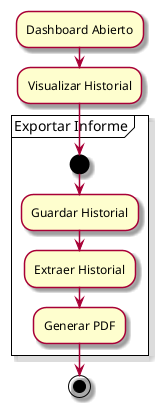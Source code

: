 @startuml
skin rose
:Dashboard Abierto;
:Visualizar Historial; 
partition "Exportar Informe" {
  start
  :Guardar Historial;
  :Extraer Historial;
  :Generar PDF;
}
stop

@enduml